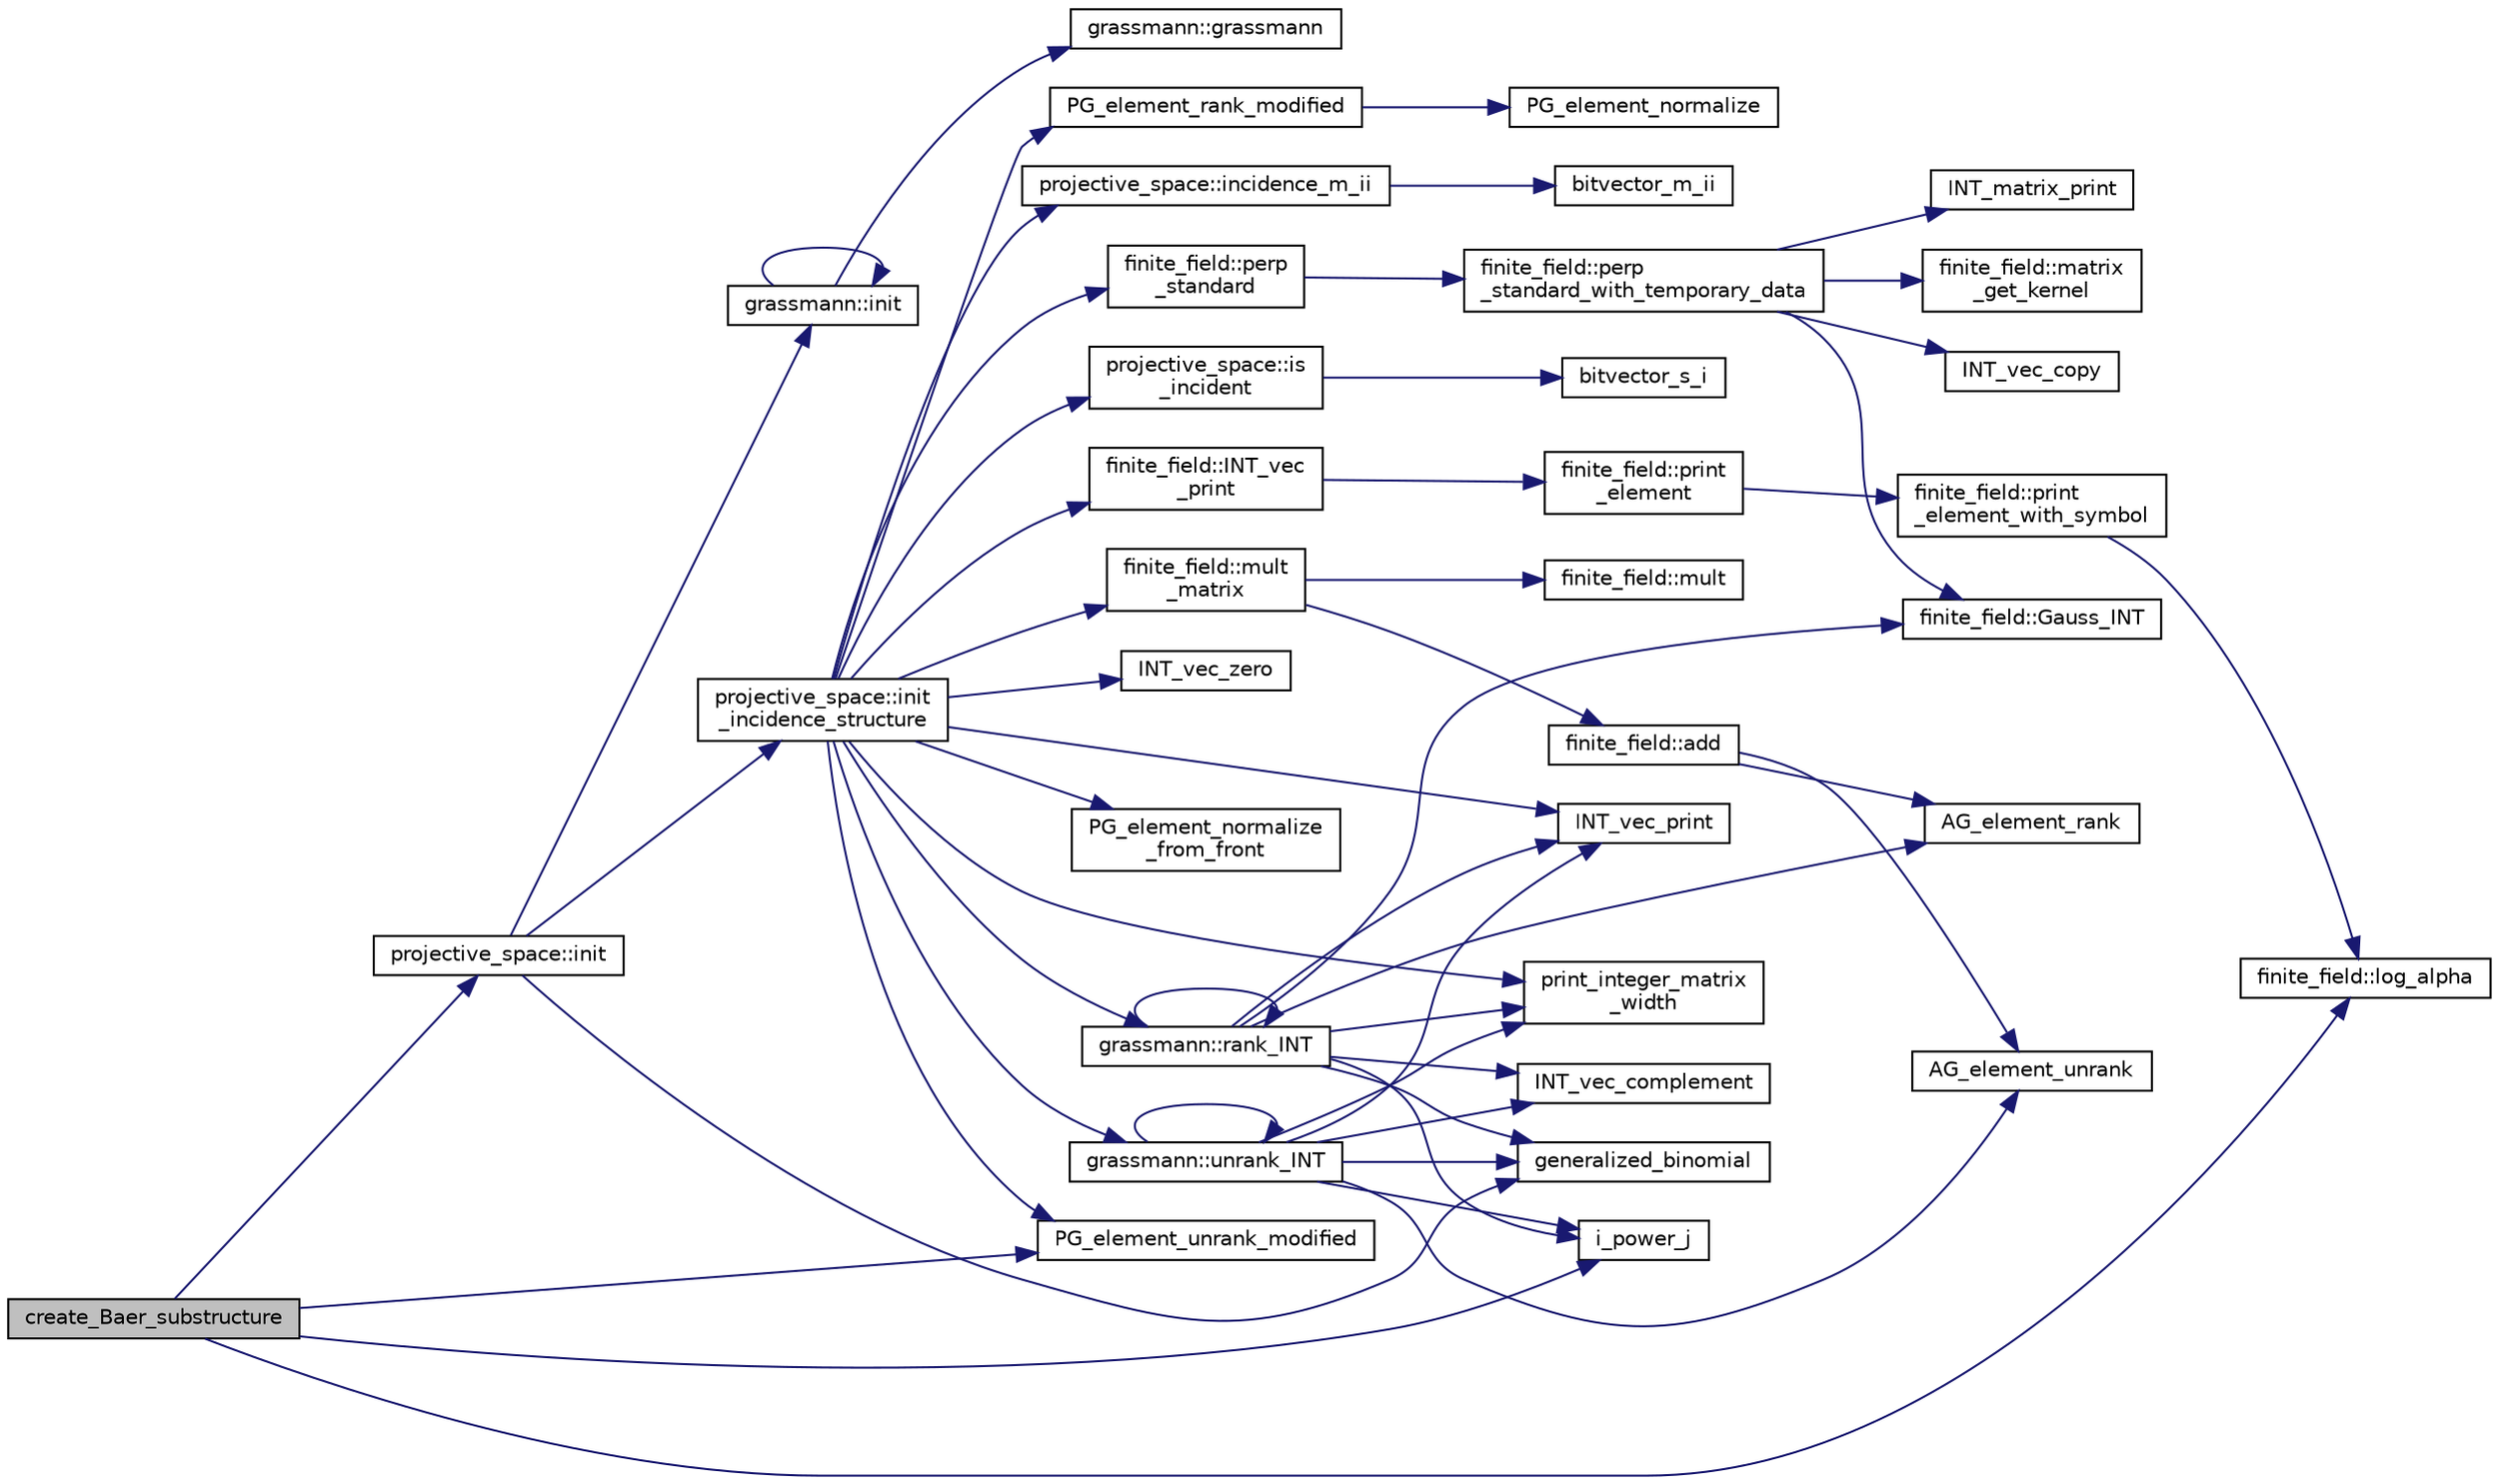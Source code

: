 digraph "create_Baer_substructure"
{
  edge [fontname="Helvetica",fontsize="10",labelfontname="Helvetica",labelfontsize="10"];
  node [fontname="Helvetica",fontsize="10",shape=record];
  rankdir="LR";
  Node2625 [label="create_Baer_substructure",height=0.2,width=0.4,color="black", fillcolor="grey75", style="filled", fontcolor="black"];
  Node2625 -> Node2626 [color="midnightblue",fontsize="10",style="solid",fontname="Helvetica"];
  Node2626 [label="projective_space::init",height=0.2,width=0.4,color="black", fillcolor="white", style="filled",URL="$d2/d17/classprojective__space.html#a8a1efa40df92744519365f82e4740dab"];
  Node2626 -> Node2627 [color="midnightblue",fontsize="10",style="solid",fontname="Helvetica"];
  Node2627 [label="grassmann::init",height=0.2,width=0.4,color="black", fillcolor="white", style="filled",URL="$df/d02/classgrassmann.html#a2e8cf7b9f203254493d7c2607c17d498"];
  Node2627 -> Node2628 [color="midnightblue",fontsize="10",style="solid",fontname="Helvetica"];
  Node2628 [label="grassmann::grassmann",height=0.2,width=0.4,color="black", fillcolor="white", style="filled",URL="$df/d02/classgrassmann.html#a252a85d3b74eb4fbd5771f4152a5f272"];
  Node2627 -> Node2627 [color="midnightblue",fontsize="10",style="solid",fontname="Helvetica"];
  Node2626 -> Node2629 [color="midnightblue",fontsize="10",style="solid",fontname="Helvetica"];
  Node2629 [label="generalized_binomial",height=0.2,width=0.4,color="black", fillcolor="white", style="filled",URL="$d2/d7c/combinatorics_8_c.html#a24762dc22e45175d18ec1ec1d2556ae8"];
  Node2626 -> Node2630 [color="midnightblue",fontsize="10",style="solid",fontname="Helvetica"];
  Node2630 [label="projective_space::init\l_incidence_structure",height=0.2,width=0.4,color="black", fillcolor="white", style="filled",URL="$d2/d17/classprojective__space.html#a1e59490325e045cc52674a3706780aed"];
  Node2630 -> Node2631 [color="midnightblue",fontsize="10",style="solid",fontname="Helvetica"];
  Node2631 [label="INT_vec_zero",height=0.2,width=0.4,color="black", fillcolor="white", style="filled",URL="$df/dbf/sajeeb_8_c.html#aa8c9c7977203577026080f546fe4980f"];
  Node2630 -> Node2632 [color="midnightblue",fontsize="10",style="solid",fontname="Helvetica"];
  Node2632 [label="PG_element_unrank_modified",height=0.2,width=0.4,color="black", fillcolor="white", style="filled",URL="$d4/d67/geometry_8h.html#a83ae9b605d496f6a90345303f6efae64"];
  Node2630 -> Node2633 [color="midnightblue",fontsize="10",style="solid",fontname="Helvetica"];
  Node2633 [label="INT_vec_print",height=0.2,width=0.4,color="black", fillcolor="white", style="filled",URL="$df/dbf/sajeeb_8_c.html#a79a5901af0b47dd0d694109543c027fe"];
  Node2630 -> Node2634 [color="midnightblue",fontsize="10",style="solid",fontname="Helvetica"];
  Node2634 [label="finite_field::INT_vec\l_print",height=0.2,width=0.4,color="black", fillcolor="white", style="filled",URL="$df/d5a/classfinite__field.html#a9c33a61dedc197e37b014b6f8dc07f06"];
  Node2634 -> Node2635 [color="midnightblue",fontsize="10",style="solid",fontname="Helvetica"];
  Node2635 [label="finite_field::print\l_element",height=0.2,width=0.4,color="black", fillcolor="white", style="filled",URL="$df/d5a/classfinite__field.html#ab7d1f59c043d7696b8b47c92d0fedad5"];
  Node2635 -> Node2636 [color="midnightblue",fontsize="10",style="solid",fontname="Helvetica"];
  Node2636 [label="finite_field::print\l_element_with_symbol",height=0.2,width=0.4,color="black", fillcolor="white", style="filled",URL="$df/d5a/classfinite__field.html#aa0180c961aa4a0a8934cb4dc82e38a4d"];
  Node2636 -> Node2637 [color="midnightblue",fontsize="10",style="solid",fontname="Helvetica"];
  Node2637 [label="finite_field::log_alpha",height=0.2,width=0.4,color="black", fillcolor="white", style="filled",URL="$df/d5a/classfinite__field.html#a446a83ae0d281ddf44215626f0097305"];
  Node2630 -> Node2638 [color="midnightblue",fontsize="10",style="solid",fontname="Helvetica"];
  Node2638 [label="PG_element_normalize\l_from_front",height=0.2,width=0.4,color="black", fillcolor="white", style="filled",URL="$d4/d67/geometry_8h.html#af675caf5f9975573455c8d93cb56bf95"];
  Node2630 -> Node2639 [color="midnightblue",fontsize="10",style="solid",fontname="Helvetica"];
  Node2639 [label="grassmann::unrank_INT",height=0.2,width=0.4,color="black", fillcolor="white", style="filled",URL="$df/d02/classgrassmann.html#a32079405b95a6da2ba1420567d762d64"];
  Node2639 -> Node2629 [color="midnightblue",fontsize="10",style="solid",fontname="Helvetica"];
  Node2639 -> Node2640 [color="midnightblue",fontsize="10",style="solid",fontname="Helvetica"];
  Node2640 [label="i_power_j",height=0.2,width=0.4,color="black", fillcolor="white", style="filled",URL="$de/dc5/algebra__and__number__theory_8h.html#a39b321523e8957d701618bb5cac542b5"];
  Node2639 -> Node2641 [color="midnightblue",fontsize="10",style="solid",fontname="Helvetica"];
  Node2641 [label="AG_element_unrank",height=0.2,width=0.4,color="black", fillcolor="white", style="filled",URL="$d4/d67/geometry_8h.html#a4a33b86c87b2879b97cfa1327abe2885"];
  Node2639 -> Node2633 [color="midnightblue",fontsize="10",style="solid",fontname="Helvetica"];
  Node2639 -> Node2639 [color="midnightblue",fontsize="10",style="solid",fontname="Helvetica"];
  Node2639 -> Node2642 [color="midnightblue",fontsize="10",style="solid",fontname="Helvetica"];
  Node2642 [label="INT_vec_complement",height=0.2,width=0.4,color="black", fillcolor="white", style="filled",URL="$d5/db4/io__and__os_8h.html#a2a0a724647575fcd3090c763985eb81a"];
  Node2639 -> Node2643 [color="midnightblue",fontsize="10",style="solid",fontname="Helvetica"];
  Node2643 [label="print_integer_matrix\l_width",height=0.2,width=0.4,color="black", fillcolor="white", style="filled",URL="$d5/db4/io__and__os_8h.html#aa78f3e73fc2179251bd15adbcc31573f"];
  Node2630 -> Node2643 [color="midnightblue",fontsize="10",style="solid",fontname="Helvetica"];
  Node2630 -> Node2644 [color="midnightblue",fontsize="10",style="solid",fontname="Helvetica"];
  Node2644 [label="grassmann::rank_INT",height=0.2,width=0.4,color="black", fillcolor="white", style="filled",URL="$df/d02/classgrassmann.html#a1fa95ce7ecebd48b04c7a0dc75491184"];
  Node2644 -> Node2643 [color="midnightblue",fontsize="10",style="solid",fontname="Helvetica"];
  Node2644 -> Node2645 [color="midnightblue",fontsize="10",style="solid",fontname="Helvetica"];
  Node2645 [label="finite_field::Gauss_INT",height=0.2,width=0.4,color="black", fillcolor="white", style="filled",URL="$df/d5a/classfinite__field.html#adb676d2e80341b53751326e3a58beb11"];
  Node2644 -> Node2633 [color="midnightblue",fontsize="10",style="solid",fontname="Helvetica"];
  Node2644 -> Node2642 [color="midnightblue",fontsize="10",style="solid",fontname="Helvetica"];
  Node2644 -> Node2640 [color="midnightblue",fontsize="10",style="solid",fontname="Helvetica"];
  Node2644 -> Node2629 [color="midnightblue",fontsize="10",style="solid",fontname="Helvetica"];
  Node2644 -> Node2644 [color="midnightblue",fontsize="10",style="solid",fontname="Helvetica"];
  Node2644 -> Node2646 [color="midnightblue",fontsize="10",style="solid",fontname="Helvetica"];
  Node2646 [label="AG_element_rank",height=0.2,width=0.4,color="black", fillcolor="white", style="filled",URL="$d4/d67/geometry_8h.html#ab2ac908d07dd8038fd996e26bdc75c17"];
  Node2630 -> Node2647 [color="midnightblue",fontsize="10",style="solid",fontname="Helvetica"];
  Node2647 [label="finite_field::mult\l_matrix",height=0.2,width=0.4,color="black", fillcolor="white", style="filled",URL="$df/d5a/classfinite__field.html#a48517f15dfd7b21c37e0975855f1ada2"];
  Node2647 -> Node2648 [color="midnightblue",fontsize="10",style="solid",fontname="Helvetica"];
  Node2648 [label="finite_field::add",height=0.2,width=0.4,color="black", fillcolor="white", style="filled",URL="$df/d5a/classfinite__field.html#a8f12328a27500f3c7be0c849ebbc9d14"];
  Node2648 -> Node2641 [color="midnightblue",fontsize="10",style="solid",fontname="Helvetica"];
  Node2648 -> Node2646 [color="midnightblue",fontsize="10",style="solid",fontname="Helvetica"];
  Node2647 -> Node2649 [color="midnightblue",fontsize="10",style="solid",fontname="Helvetica"];
  Node2649 [label="finite_field::mult",height=0.2,width=0.4,color="black", fillcolor="white", style="filled",URL="$df/d5a/classfinite__field.html#a24fb5917aa6d4d656fd855b7f44a13b0"];
  Node2630 -> Node2650 [color="midnightblue",fontsize="10",style="solid",fontname="Helvetica"];
  Node2650 [label="PG_element_rank_modified",height=0.2,width=0.4,color="black", fillcolor="white", style="filled",URL="$d4/d67/geometry_8h.html#a9cd1a8bf5b88a038e33862f6c2c3dd36"];
  Node2650 -> Node2651 [color="midnightblue",fontsize="10",style="solid",fontname="Helvetica"];
  Node2651 [label="PG_element_normalize",height=0.2,width=0.4,color="black", fillcolor="white", style="filled",URL="$df/de4/projective_8_c.html#a5a4c3c1158bad6bab0d786c616bd0996"];
  Node2630 -> Node2652 [color="midnightblue",fontsize="10",style="solid",fontname="Helvetica"];
  Node2652 [label="projective_space::incidence_m_ii",height=0.2,width=0.4,color="black", fillcolor="white", style="filled",URL="$d2/d17/classprojective__space.html#adafef534cb822f51289101e7d465ede2"];
  Node2652 -> Node2653 [color="midnightblue",fontsize="10",style="solid",fontname="Helvetica"];
  Node2653 [label="bitvector_m_ii",height=0.2,width=0.4,color="black", fillcolor="white", style="filled",URL="$df/dbf/sajeeb_8_c.html#a31da55e2b26316d582cd322dc670b67b"];
  Node2630 -> Node2654 [color="midnightblue",fontsize="10",style="solid",fontname="Helvetica"];
  Node2654 [label="finite_field::perp\l_standard",height=0.2,width=0.4,color="black", fillcolor="white", style="filled",URL="$df/d5a/classfinite__field.html#a2f5bc92908aea624a8d9179d2a9ba057"];
  Node2654 -> Node2655 [color="midnightblue",fontsize="10",style="solid",fontname="Helvetica"];
  Node2655 [label="finite_field::perp\l_standard_with_temporary_data",height=0.2,width=0.4,color="black", fillcolor="white", style="filled",URL="$df/d5a/classfinite__field.html#aae3cca9b5f19ae969a9c5349d14f41c0"];
  Node2655 -> Node2656 [color="midnightblue",fontsize="10",style="solid",fontname="Helvetica"];
  Node2656 [label="INT_vec_copy",height=0.2,width=0.4,color="black", fillcolor="white", style="filled",URL="$df/dbf/sajeeb_8_c.html#ac2d875e27e009af6ec04d17254d11075"];
  Node2655 -> Node2657 [color="midnightblue",fontsize="10",style="solid",fontname="Helvetica"];
  Node2657 [label="INT_matrix_print",height=0.2,width=0.4,color="black", fillcolor="white", style="filled",URL="$d5/db4/io__and__os_8h.html#afd4180a24bef3a2b584668a4eaf607ff"];
  Node2655 -> Node2645 [color="midnightblue",fontsize="10",style="solid",fontname="Helvetica"];
  Node2655 -> Node2658 [color="midnightblue",fontsize="10",style="solid",fontname="Helvetica"];
  Node2658 [label="finite_field::matrix\l_get_kernel",height=0.2,width=0.4,color="black", fillcolor="white", style="filled",URL="$df/d5a/classfinite__field.html#ac45780a927cee936df13d04d30d2d248"];
  Node2630 -> Node2659 [color="midnightblue",fontsize="10",style="solid",fontname="Helvetica"];
  Node2659 [label="projective_space::is\l_incident",height=0.2,width=0.4,color="black", fillcolor="white", style="filled",URL="$d2/d17/classprojective__space.html#a225780a9f3d266bc425b3be0cf5bc0ff"];
  Node2659 -> Node2660 [color="midnightblue",fontsize="10",style="solid",fontname="Helvetica"];
  Node2660 [label="bitvector_s_i",height=0.2,width=0.4,color="black", fillcolor="white", style="filled",URL="$df/dbf/sajeeb_8_c.html#ac0135a3681a44df3fe7af1545676fbe2"];
  Node2625 -> Node2640 [color="midnightblue",fontsize="10",style="solid",fontname="Helvetica"];
  Node2625 -> Node2632 [color="midnightblue",fontsize="10",style="solid",fontname="Helvetica"];
  Node2625 -> Node2637 [color="midnightblue",fontsize="10",style="solid",fontname="Helvetica"];
}
